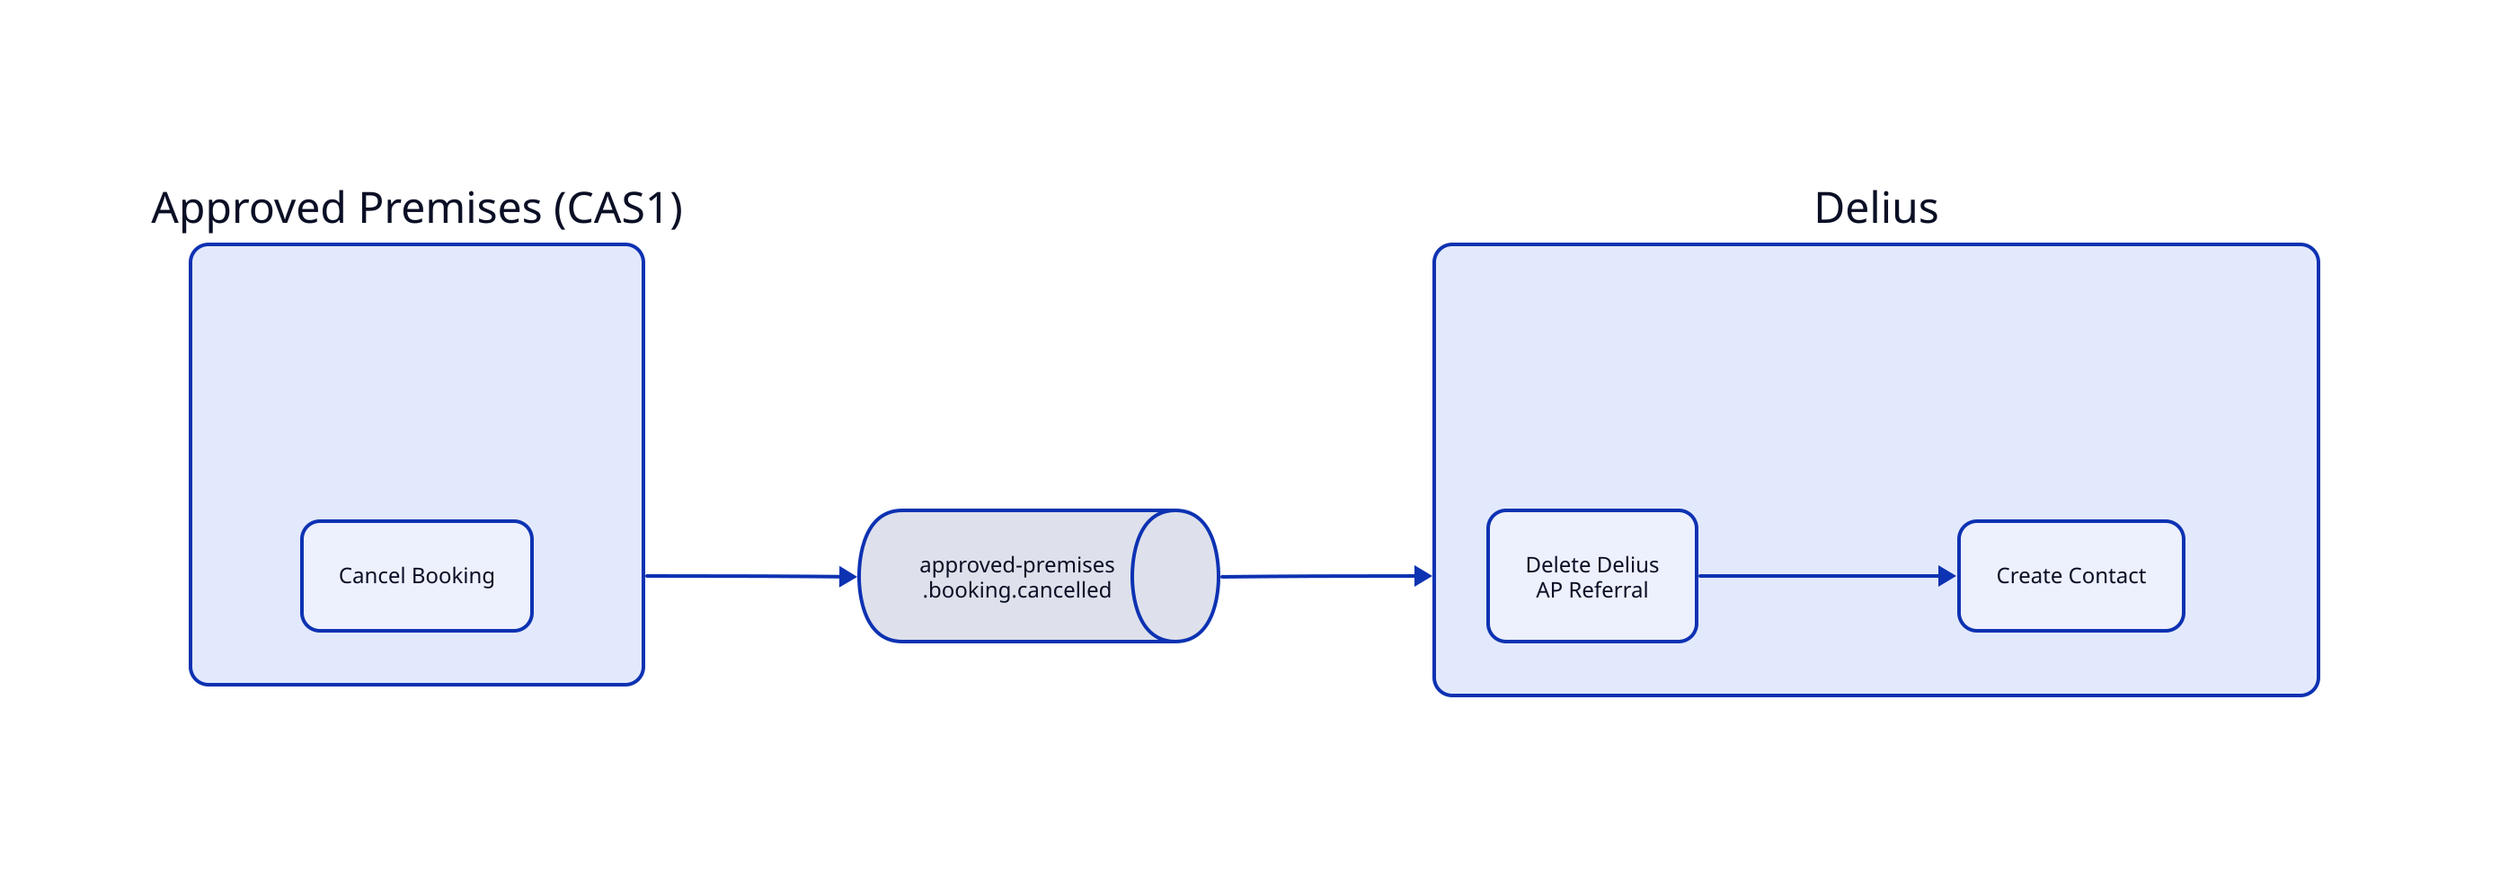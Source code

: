 # Approved Premises Workflow: Booking Cancelled

direction: right

style {
  fill: "#ffffff"
}

# What triggers the workflow?
approved_premises: Approved Premises (CAS1)  {
     style.font-size: 24

     explanation: |md
     ## Booking Workflow
     Cancel an Approved Premises booking
     |

     booking_cancelled: Cancel Booking
}

domain_event: "approved-premises\n.booking.cancelled" {
    style.font-size: 12
    shape: queue
}

# What happens in Delius?
delius: Delius {
    style.font-size: 24

     explanation: |md
     ## AP Referral Workflow
     Update Delius AP referral to be soft deleted
     |

    d_referral: Delete Delius\nAP Referral
    d_contact: Create Contact

    d_referral -> d_contact
}

approved_premises -> domain_event -> delius

*.style.border-radius: 10
*.*.style.border-radius: 10
*.*.style.stroke-width: 2
*.*.style.font-size: 12
